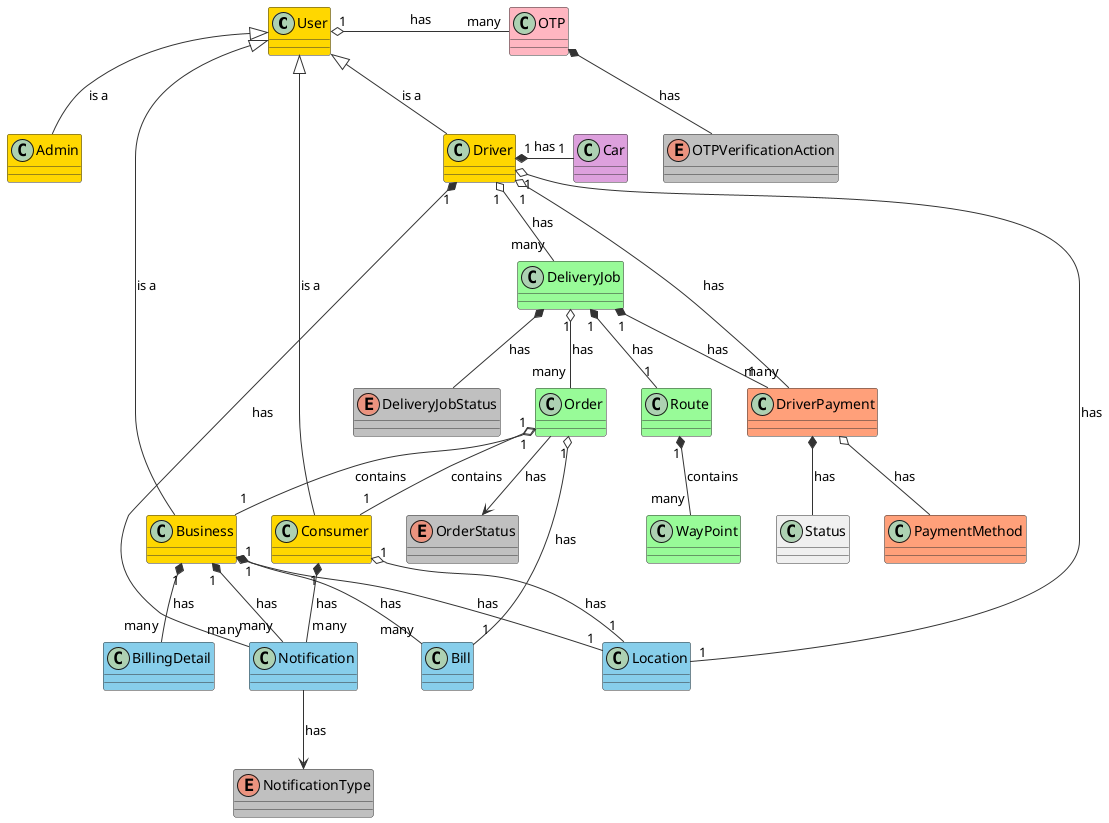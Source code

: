 @startuml

skinparam classBackgroundColor #F0F0F0
skinparam classBorderColor #333333
skinparam classFontColor #000000
skinparam classArrowColor #333333

' Users
class User #FFD700
class Admin #FFD700
class Business #FFD700
class Consumer #FFD700
class Driver #FFD700

' Business
class Bill #87CEEB
class BillingDetail #87CEEB
class Notification #87CEEB
class Location #87CEEB

' Orders & Delivery
class Order #98FB98
class DeliveryJob #98FB98
class Route #98FB98
class WayPoint #98FB98

' Payments
class DriverPayment #FFA07A
class PaymentMethod #FFA07A

' Notifications
class OTP #FFB6C1

' Cars
class Car #DDA0DD

' Enums
enum DeliveryJobStatus #C0C0C0
enum NotificationType #C0C0C0
enum OrderStatus #C0C0C0
enum OTPVerificationAction #C0C0C0

' Relationships (same as before)

Business "1" *-- "many" Bill: has
Business "1" *-- "many" BillingDetail: has
Business "1" *-- "many" Notification: has
Business --|> User: is a
Business "1" o-- "1" Location: has

Consumer "1" o-- "1" Location: has
Consumer "1" *-- "many" Notification: has
Consumer --|> User: is a

DeliveryJob "1" o-- "many" Order: has
DeliveryJob "1" *-- "1" Route: has
DeliveryJob *-- DeliveryJobStatus: has
DeliveryJob "1" *-- "1" DriverPayment: has

DriverPayment o-- PaymentMethod: has
DriverPayment *-- Status: has

Notification --> NotificationType: has

Order "1" o-- "1" Bill: has
Order --> OrderStatus: has
Order "1" o-- "1" Business: contains
Order "1" o-- "1" Consumer: contains

OTP "many" -left-o "1" User: has
OTP *-- OTPVerificationAction: has

Route "1" *-- "many" WayPoint: contains

Admin -up-|> User: is a

Driver "1" *-right- "1" Car: has
Driver "1" o-- "1" Location: has
Driver "1" o-- "many" DriverPayment: has
Driver "1" *-- "many" Notification: has
Driver -up-|> User: is a
Driver "1" o-- "many" DeliveryJob: has
@enduml
